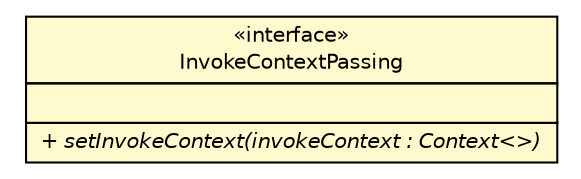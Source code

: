 #!/usr/local/bin/dot
#
# Class diagram 
# Generated by UMLGraph version R5_6 (http://www.umlgraph.org/)
#

digraph G {
	edge [fontname="Helvetica",fontsize=10,labelfontname="Helvetica",labelfontsize=10];
	node [fontname="Helvetica",fontsize=10,shape=plaintext];
	nodesep=0.25;
	ranksep=0.5;
	// sorcer.core.invoker.InvokeContextPassing
	c303152 [label=<<table title="sorcer.core.invoker.InvokeContextPassing" border="0" cellborder="1" cellspacing="0" cellpadding="2" port="p" bgcolor="lemonChiffon" href="./InvokeContextPassing.html">
		<tr><td><table border="0" cellspacing="0" cellpadding="1">
<tr><td align="center" balign="center"> &#171;interface&#187; </td></tr>
<tr><td align="center" balign="center"> InvokeContextPassing </td></tr>
		</table></td></tr>
		<tr><td><table border="0" cellspacing="0" cellpadding="1">
<tr><td align="left" balign="left">  </td></tr>
		</table></td></tr>
		<tr><td><table border="0" cellspacing="0" cellpadding="1">
<tr><td align="left" balign="left"><font face="Helvetica-Oblique" point-size="10.0"> + setInvokeContext(invokeContext : Context&lt;&gt;) </font></td></tr>
		</table></td></tr>
		</table>>, URL="./InvokeContextPassing.html", fontname="Helvetica", fontcolor="black", fontsize=10.0];
}

